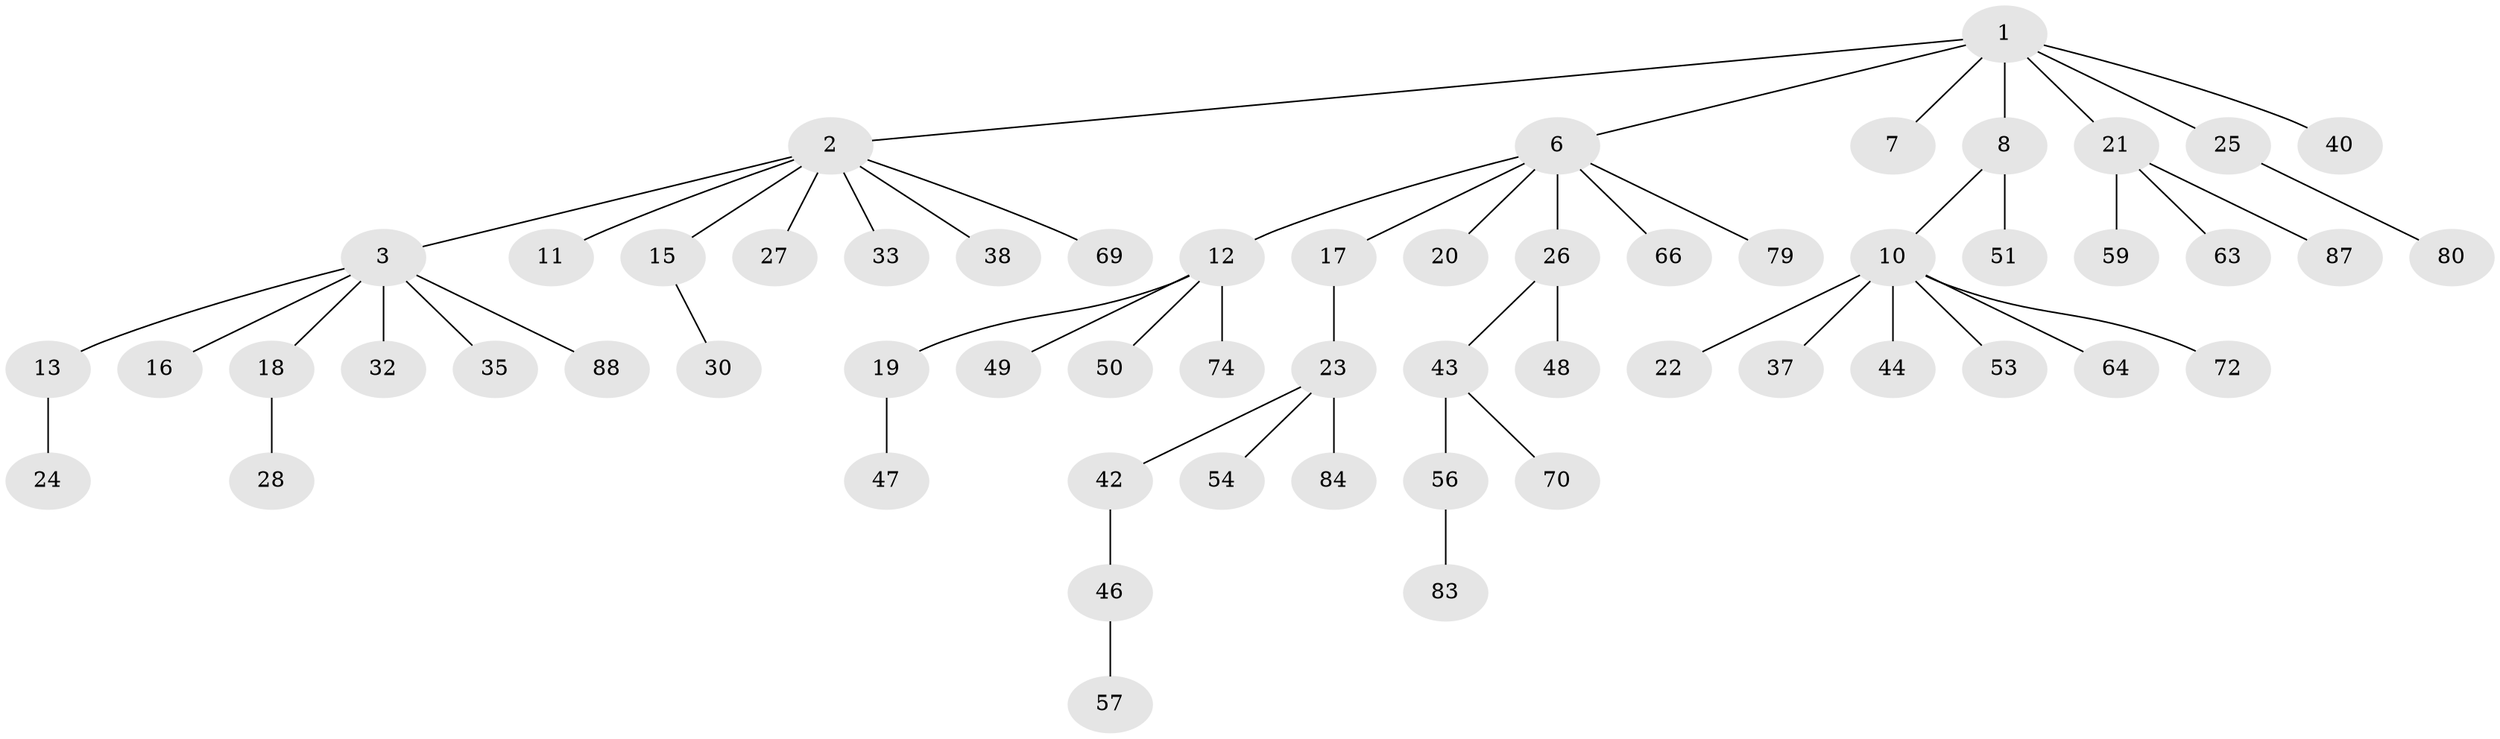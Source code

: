 // Generated by graph-tools (version 1.1) at 2025/52/02/27/25 19:52:11]
// undirected, 58 vertices, 57 edges
graph export_dot {
graph [start="1"]
  node [color=gray90,style=filled];
  1 [super="+5"];
  2 [super="+4"];
  3 [super="+34"];
  6 [super="+9"];
  7;
  8 [super="+36"];
  10 [super="+14"];
  11;
  12 [super="+39"];
  13 [super="+82"];
  15 [super="+61"];
  16;
  17 [super="+31"];
  18;
  19 [super="+29"];
  20 [super="+52"];
  21 [super="+81"];
  22;
  23 [super="+41"];
  24 [super="+76"];
  25 [super="+45"];
  26 [super="+73"];
  27;
  28 [super="+86"];
  30 [super="+85"];
  32;
  33 [super="+77"];
  35;
  37 [super="+58"];
  38;
  40;
  42;
  43 [super="+67"];
  44;
  46 [super="+55"];
  47 [super="+60"];
  48;
  49 [super="+68"];
  50;
  51 [super="+75"];
  53;
  54;
  56 [super="+62"];
  57 [super="+78"];
  59;
  63;
  64 [super="+65"];
  66;
  69 [super="+71"];
  70;
  72;
  74;
  79;
  80;
  83;
  84;
  87;
  88;
  1 -- 2;
  1 -- 7;
  1 -- 8;
  1 -- 21;
  1 -- 6;
  1 -- 40;
  1 -- 25;
  2 -- 3;
  2 -- 11;
  2 -- 33;
  2 -- 38;
  2 -- 69;
  2 -- 27;
  2 -- 15;
  3 -- 13;
  3 -- 16;
  3 -- 18;
  3 -- 32;
  3 -- 88;
  3 -- 35;
  6 -- 12;
  6 -- 17;
  6 -- 20;
  6 -- 26;
  6 -- 66;
  6 -- 79;
  8 -- 10;
  8 -- 51;
  10 -- 64;
  10 -- 37;
  10 -- 53;
  10 -- 22;
  10 -- 72;
  10 -- 44;
  12 -- 19;
  12 -- 49;
  12 -- 74;
  12 -- 50;
  13 -- 24;
  15 -- 30;
  17 -- 23;
  18 -- 28;
  19 -- 47;
  21 -- 59;
  21 -- 63;
  21 -- 87;
  23 -- 84;
  23 -- 42;
  23 -- 54;
  25 -- 80;
  26 -- 43;
  26 -- 48;
  42 -- 46;
  43 -- 56;
  43 -- 70;
  46 -- 57;
  56 -- 83;
}
